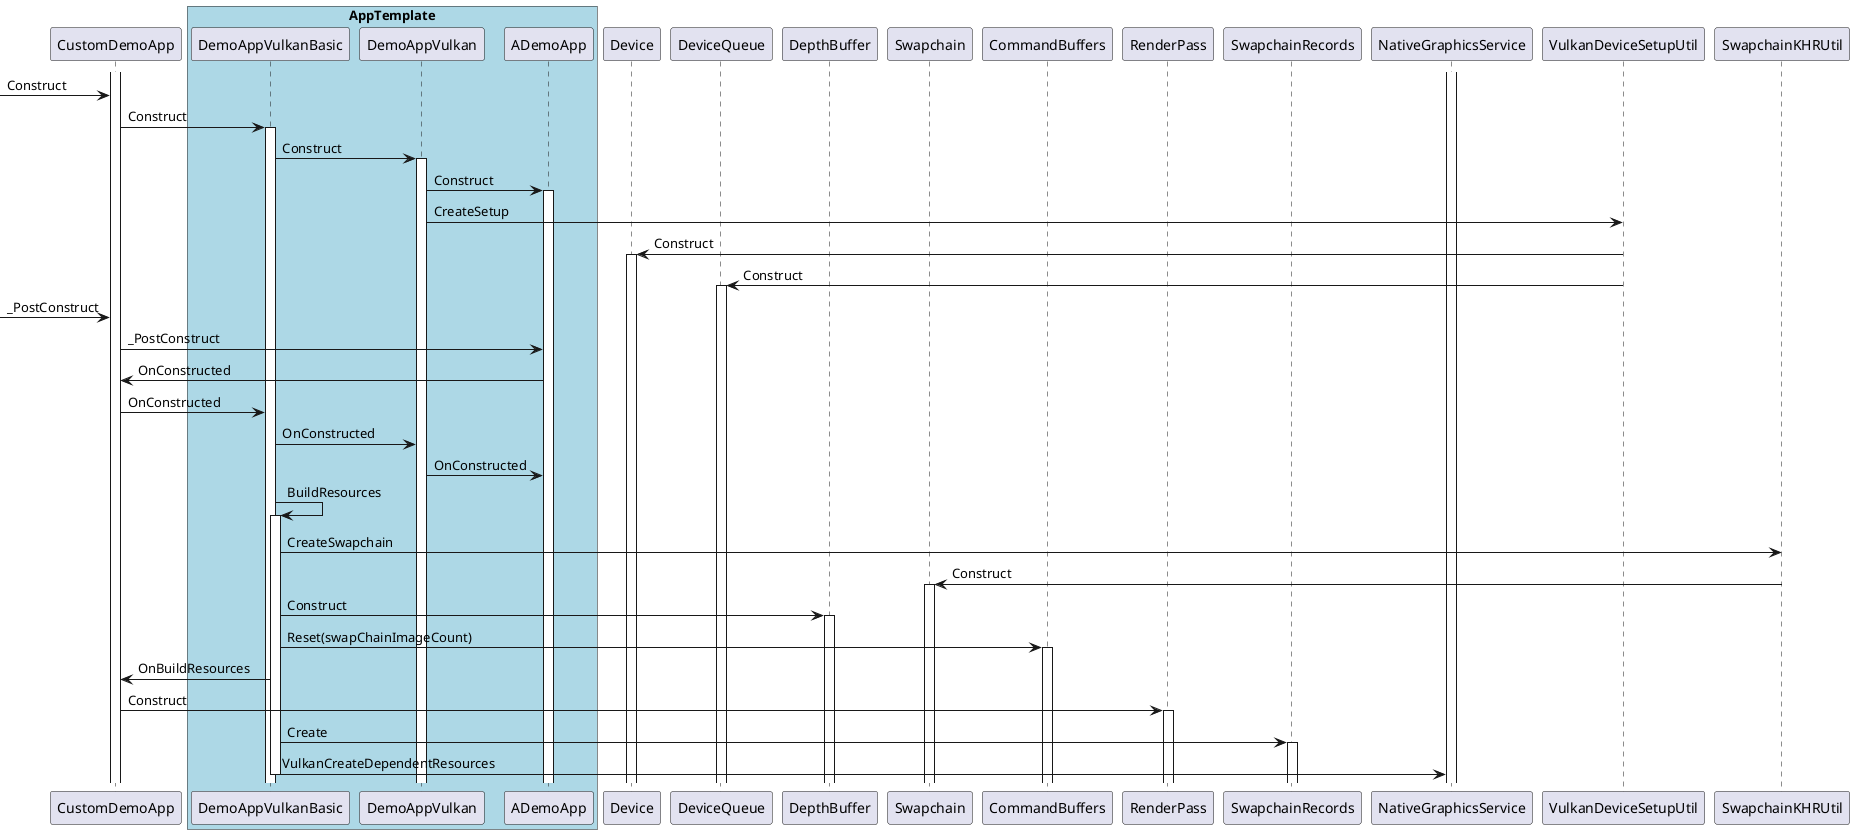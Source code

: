 @startuml VulkanDemoAppBasic Init Flow

activate CustomDemoApp

box "AppTemplate" #LightBlue
    participant DemoAppVulkanBasic
    participant DemoAppVulkan
    participant ADemoApp
end box

participant Device
participant DeviceQueue
participant DepthBuffer
participant Swapchain
participant CommandBuffers
participant RenderPass
participant SwapchainRecords
activate NativeGraphicsService

->CustomDemoApp:Construct
CustomDemoApp->DemoAppVulkanBasic++: Construct

DemoAppVulkanBasic->DemoAppVulkan++: Construct
DemoAppVulkan->ADemoApp++: Construct
DemoAppVulkan->VulkanDeviceSetupUtil: CreateSetup
VulkanDeviceSetupUtil->Device++: Construct
VulkanDeviceSetupUtil->DeviceQueue++: Construct

->CustomDemoApp:_PostConstruct
CustomDemoApp->ADemoApp:_PostConstruct
ADemoApp->CustomDemoApp:OnConstructed
CustomDemoApp->DemoAppVulkanBasic:OnConstructed
DemoAppVulkanBasic->DemoAppVulkan:OnConstructed
DemoAppVulkan->ADemoApp:OnConstructed

DemoAppVulkanBasic->DemoAppVulkanBasic++: BuildResources
DemoAppVulkanBasic->SwapchainKHRUtil: CreateSwapchain
SwapchainKHRUtil->Swapchain++: Construct
DemoAppVulkanBasic->DepthBuffer++: Construct
DemoAppVulkanBasic->CommandBuffers++: Reset(swapChainImageCount)
DemoAppVulkanBasic->CustomDemoApp: OnBuildResources
CustomDemoApp->RenderPass++: Construct
DemoAppVulkanBasic->SwapchainRecords++: Create
DemoAppVulkanBasic->NativeGraphicsService: VulkanCreateDependentResources
deactivate DemoAppVulkanBasic

@enduml
